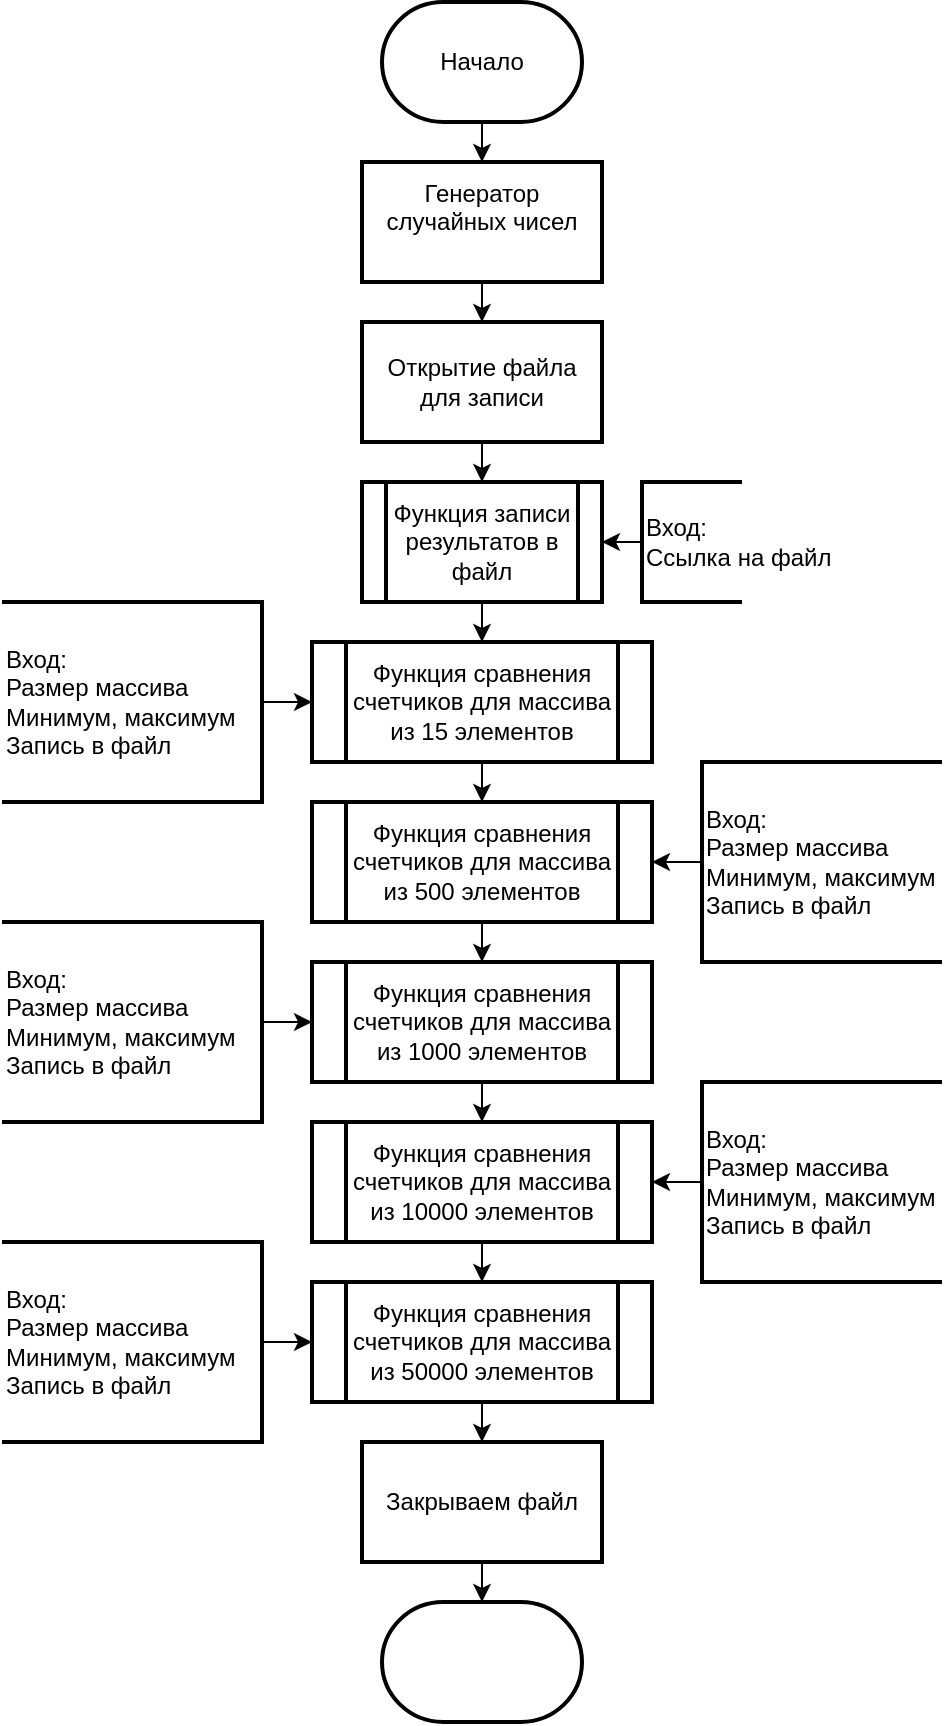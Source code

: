 <mxfile version="25.0.1">
  <diagram name="Страница — 1" id="AfD6zDwTWsjLbywxBRsc">
    <mxGraphModel dx="462" dy="722" grid="1" gridSize="10" guides="1" tooltips="1" connect="1" arrows="1" fold="1" page="1" pageScale="1" pageWidth="827" pageHeight="1169" math="0" shadow="0">
      <root>
        <mxCell id="0" />
        <mxCell id="1" parent="0" />
        <mxCell id="KiyyF-BbfI75pbUZRWIE-3" value="" style="edgeStyle=orthogonalEdgeStyle;rounded=0;orthogonalLoop=1;jettySize=auto;html=1;" edge="1" parent="1" source="KiyyF-BbfI75pbUZRWIE-1" target="KiyyF-BbfI75pbUZRWIE-2">
          <mxGeometry relative="1" as="geometry" />
        </mxCell>
        <mxCell id="KiyyF-BbfI75pbUZRWIE-1" value="Начало" style="strokeWidth=2;html=1;shape=mxgraph.flowchart.terminator;whiteSpace=wrap;" vertex="1" parent="1">
          <mxGeometry x="270" y="140" width="100" height="60" as="geometry" />
        </mxCell>
        <mxCell id="KiyyF-BbfI75pbUZRWIE-7" value="" style="edgeStyle=orthogonalEdgeStyle;rounded=0;orthogonalLoop=1;jettySize=auto;html=1;" edge="1" parent="1" source="KiyyF-BbfI75pbUZRWIE-2" target="KiyyF-BbfI75pbUZRWIE-6">
          <mxGeometry relative="1" as="geometry" />
        </mxCell>
        <mxCell id="KiyyF-BbfI75pbUZRWIE-2" value="Генератор случайных чисел&lt;div&gt;&lt;br&gt;&lt;/div&gt;" style="whiteSpace=wrap;html=1;strokeWidth=2;" vertex="1" parent="1">
          <mxGeometry x="260" y="220" width="120" height="60" as="geometry" />
        </mxCell>
        <mxCell id="KiyyF-BbfI75pbUZRWIE-12" value="" style="edgeStyle=orthogonalEdgeStyle;rounded=0;orthogonalLoop=1;jettySize=auto;html=1;" edge="1" parent="1" source="KiyyF-BbfI75pbUZRWIE-4" target="KiyyF-BbfI75pbUZRWIE-11">
          <mxGeometry relative="1" as="geometry" />
        </mxCell>
        <mxCell id="KiyyF-BbfI75pbUZRWIE-4" value="Функция записи результатов в файл" style="shape=process;whiteSpace=wrap;html=1;backgroundOutline=1;strokeWidth=2;" vertex="1" parent="1">
          <mxGeometry x="260" y="380" width="120" height="60" as="geometry" />
        </mxCell>
        <mxCell id="KiyyF-BbfI75pbUZRWIE-8" value="" style="edgeStyle=orthogonalEdgeStyle;rounded=0;orthogonalLoop=1;jettySize=auto;html=1;" edge="1" parent="1" source="KiyyF-BbfI75pbUZRWIE-6" target="KiyyF-BbfI75pbUZRWIE-4">
          <mxGeometry relative="1" as="geometry" />
        </mxCell>
        <mxCell id="KiyyF-BbfI75pbUZRWIE-6" value="&lt;div&gt;Открытие файла для записи&lt;/div&gt;" style="whiteSpace=wrap;html=1;strokeWidth=2;" vertex="1" parent="1">
          <mxGeometry x="260" y="300" width="120" height="60" as="geometry" />
        </mxCell>
        <mxCell id="KiyyF-BbfI75pbUZRWIE-10" value="" style="edgeStyle=orthogonalEdgeStyle;rounded=0;orthogonalLoop=1;jettySize=auto;html=1;" edge="1" parent="1" source="KiyyF-BbfI75pbUZRWIE-9" target="KiyyF-BbfI75pbUZRWIE-4">
          <mxGeometry relative="1" as="geometry" />
        </mxCell>
        <mxCell id="KiyyF-BbfI75pbUZRWIE-9" value="Вход:&lt;div&gt;Ссылка на файл&amp;nbsp;&lt;/div&gt;" style="strokeWidth=2;html=1;shape=mxgraph.flowchart.annotation_1;align=left;pointerEvents=1;" vertex="1" parent="1">
          <mxGeometry x="400" y="380" width="50" height="60" as="geometry" />
        </mxCell>
        <mxCell id="KiyyF-BbfI75pbUZRWIE-15" value="" style="edgeStyle=orthogonalEdgeStyle;rounded=0;orthogonalLoop=1;jettySize=auto;html=1;" edge="1" parent="1" source="KiyyF-BbfI75pbUZRWIE-11" target="KiyyF-BbfI75pbUZRWIE-14">
          <mxGeometry relative="1" as="geometry" />
        </mxCell>
        <mxCell id="KiyyF-BbfI75pbUZRWIE-11" value="Функция сравнения счетчиков для массива из 15 элементов" style="shape=process;whiteSpace=wrap;html=1;backgroundOutline=1;strokeWidth=2;" vertex="1" parent="1">
          <mxGeometry x="235" y="460" width="170" height="60" as="geometry" />
        </mxCell>
        <mxCell id="KiyyF-BbfI75pbUZRWIE-13" style="edgeStyle=orthogonalEdgeStyle;rounded=0;orthogonalLoop=1;jettySize=auto;html=1;exitX=0.5;exitY=1;exitDx=0;exitDy=0;" edge="1" parent="1" source="KiyyF-BbfI75pbUZRWIE-4" target="KiyyF-BbfI75pbUZRWIE-4">
          <mxGeometry relative="1" as="geometry" />
        </mxCell>
        <mxCell id="KiyyF-BbfI75pbUZRWIE-17" value="" style="edgeStyle=orthogonalEdgeStyle;rounded=0;orthogonalLoop=1;jettySize=auto;html=1;" edge="1" parent="1" source="KiyyF-BbfI75pbUZRWIE-14" target="KiyyF-BbfI75pbUZRWIE-16">
          <mxGeometry relative="1" as="geometry" />
        </mxCell>
        <mxCell id="KiyyF-BbfI75pbUZRWIE-14" value="Функция сравнения счетчиков для массива из 500 элементов" style="shape=process;whiteSpace=wrap;html=1;backgroundOutline=1;strokeWidth=2;" vertex="1" parent="1">
          <mxGeometry x="235" y="540" width="170" height="60" as="geometry" />
        </mxCell>
        <mxCell id="KiyyF-BbfI75pbUZRWIE-19" value="" style="edgeStyle=orthogonalEdgeStyle;rounded=0;orthogonalLoop=1;jettySize=auto;html=1;" edge="1" parent="1" source="KiyyF-BbfI75pbUZRWIE-16" target="KiyyF-BbfI75pbUZRWIE-18">
          <mxGeometry relative="1" as="geometry" />
        </mxCell>
        <mxCell id="KiyyF-BbfI75pbUZRWIE-16" value="Функция сравнения счетчиков для массива из 1000 элементов" style="shape=process;whiteSpace=wrap;html=1;backgroundOutline=1;strokeWidth=2;" vertex="1" parent="1">
          <mxGeometry x="235" y="620" width="170" height="60" as="geometry" />
        </mxCell>
        <mxCell id="KiyyF-BbfI75pbUZRWIE-21" value="" style="edgeStyle=orthogonalEdgeStyle;rounded=0;orthogonalLoop=1;jettySize=auto;html=1;" edge="1" parent="1" source="KiyyF-BbfI75pbUZRWIE-18" target="KiyyF-BbfI75pbUZRWIE-20">
          <mxGeometry relative="1" as="geometry" />
        </mxCell>
        <mxCell id="KiyyF-BbfI75pbUZRWIE-18" value="Функция сравнения счетчиков для массива из 10000 элементов" style="shape=process;whiteSpace=wrap;html=1;backgroundOutline=1;strokeWidth=2;" vertex="1" parent="1">
          <mxGeometry x="235" y="700" width="170" height="60" as="geometry" />
        </mxCell>
        <mxCell id="KiyyF-BbfI75pbUZRWIE-36" value="" style="edgeStyle=orthogonalEdgeStyle;rounded=0;orthogonalLoop=1;jettySize=auto;html=1;" edge="1" parent="1" source="KiyyF-BbfI75pbUZRWIE-20" target="KiyyF-BbfI75pbUZRWIE-35">
          <mxGeometry relative="1" as="geometry" />
        </mxCell>
        <mxCell id="KiyyF-BbfI75pbUZRWIE-20" value="Функция сравнения счетчиков для массива из 50000 элементов" style="shape=process;whiteSpace=wrap;html=1;backgroundOutline=1;strokeWidth=2;" vertex="1" parent="1">
          <mxGeometry x="235" y="780" width="170" height="60" as="geometry" />
        </mxCell>
        <mxCell id="KiyyF-BbfI75pbUZRWIE-24" value="" style="edgeStyle=orthogonalEdgeStyle;rounded=0;orthogonalLoop=1;jettySize=auto;html=1;" edge="1" parent="1" source="KiyyF-BbfI75pbUZRWIE-23" target="KiyyF-BbfI75pbUZRWIE-14">
          <mxGeometry relative="1" as="geometry" />
        </mxCell>
        <mxCell id="KiyyF-BbfI75pbUZRWIE-23" value="Вход:&lt;div&gt;Размер массива&lt;/div&gt;&lt;div&gt;Минимум, максимум&lt;/div&gt;&lt;div&gt;Запись в файл&lt;/div&gt;" style="strokeWidth=2;html=1;shape=mxgraph.flowchart.annotation_1;align=left;pointerEvents=1;" vertex="1" parent="1">
          <mxGeometry x="430" y="520" width="120" height="100" as="geometry" />
        </mxCell>
        <mxCell id="KiyyF-BbfI75pbUZRWIE-26" value="" style="edgeStyle=orthogonalEdgeStyle;rounded=0;orthogonalLoop=1;jettySize=auto;html=1;" edge="1" parent="1" source="KiyyF-BbfI75pbUZRWIE-25" target="KiyyF-BbfI75pbUZRWIE-18">
          <mxGeometry relative="1" as="geometry" />
        </mxCell>
        <mxCell id="KiyyF-BbfI75pbUZRWIE-25" value="Вход:&lt;div&gt;Размер массива&lt;/div&gt;&lt;div&gt;Минимум, максимум&lt;/div&gt;&lt;div&gt;Запись в файл&lt;/div&gt;" style="strokeWidth=2;html=1;shape=mxgraph.flowchart.annotation_1;align=left;pointerEvents=1;" vertex="1" parent="1">
          <mxGeometry x="430" y="680" width="120" height="100" as="geometry" />
        </mxCell>
        <mxCell id="KiyyF-BbfI75pbUZRWIE-28" value="" style="edgeStyle=orthogonalEdgeStyle;rounded=0;orthogonalLoop=1;jettySize=auto;html=1;" edge="1" parent="1" source="KiyyF-BbfI75pbUZRWIE-27" target="KiyyF-BbfI75pbUZRWIE-16">
          <mxGeometry relative="1" as="geometry" />
        </mxCell>
        <mxCell id="KiyyF-BbfI75pbUZRWIE-27" value="Вход:&lt;div&gt;Размер массива&lt;/div&gt;&lt;div&gt;Минимум, максимум&lt;/div&gt;&lt;div&gt;Запись в файл&lt;/div&gt;" style="strokeWidth=2;html=1;shape=mxgraph.flowchart.annotation_1;align=left;pointerEvents=1;direction=west;" vertex="1" parent="1">
          <mxGeometry x="80" y="600" width="130" height="100" as="geometry" />
        </mxCell>
        <mxCell id="KiyyF-BbfI75pbUZRWIE-30" value="" style="edgeStyle=orthogonalEdgeStyle;rounded=0;orthogonalLoop=1;jettySize=auto;html=1;" edge="1" parent="1" source="KiyyF-BbfI75pbUZRWIE-29" target="KiyyF-BbfI75pbUZRWIE-11">
          <mxGeometry relative="1" as="geometry" />
        </mxCell>
        <mxCell id="KiyyF-BbfI75pbUZRWIE-29" value="Вход:&lt;div&gt;Размер массива&lt;/div&gt;&lt;div&gt;Минимум, максимум&lt;/div&gt;&lt;div&gt;Запись в файл&lt;/div&gt;" style="strokeWidth=2;html=1;shape=mxgraph.flowchart.annotation_1;align=left;pointerEvents=1;direction=west;" vertex="1" parent="1">
          <mxGeometry x="80" y="440" width="130" height="100" as="geometry" />
        </mxCell>
        <mxCell id="KiyyF-BbfI75pbUZRWIE-34" value="" style="edgeStyle=orthogonalEdgeStyle;rounded=0;orthogonalLoop=1;jettySize=auto;html=1;" edge="1" parent="1" source="KiyyF-BbfI75pbUZRWIE-33" target="KiyyF-BbfI75pbUZRWIE-20">
          <mxGeometry relative="1" as="geometry" />
        </mxCell>
        <mxCell id="KiyyF-BbfI75pbUZRWIE-33" value="Вход:&lt;div&gt;Размер массива&lt;/div&gt;&lt;div&gt;Минимум, максимум&lt;/div&gt;&lt;div&gt;Запись в файл&lt;/div&gt;" style="strokeWidth=2;html=1;shape=mxgraph.flowchart.annotation_1;align=left;pointerEvents=1;direction=west;" vertex="1" parent="1">
          <mxGeometry x="80" y="760" width="130" height="100" as="geometry" />
        </mxCell>
        <mxCell id="KiyyF-BbfI75pbUZRWIE-38" value="" style="edgeStyle=orthogonalEdgeStyle;rounded=0;orthogonalLoop=1;jettySize=auto;html=1;" edge="1" parent="1" source="KiyyF-BbfI75pbUZRWIE-35" target="KiyyF-BbfI75pbUZRWIE-37">
          <mxGeometry relative="1" as="geometry" />
        </mxCell>
        <mxCell id="KiyyF-BbfI75pbUZRWIE-35" value="Закрываем файл" style="whiteSpace=wrap;html=1;strokeWidth=2;" vertex="1" parent="1">
          <mxGeometry x="260" y="860" width="120" height="60" as="geometry" />
        </mxCell>
        <mxCell id="KiyyF-BbfI75pbUZRWIE-37" value="" style="strokeWidth=2;html=1;shape=mxgraph.flowchart.terminator;whiteSpace=wrap;" vertex="1" parent="1">
          <mxGeometry x="270" y="940" width="100" height="60" as="geometry" />
        </mxCell>
      </root>
    </mxGraphModel>
  </diagram>
</mxfile>
